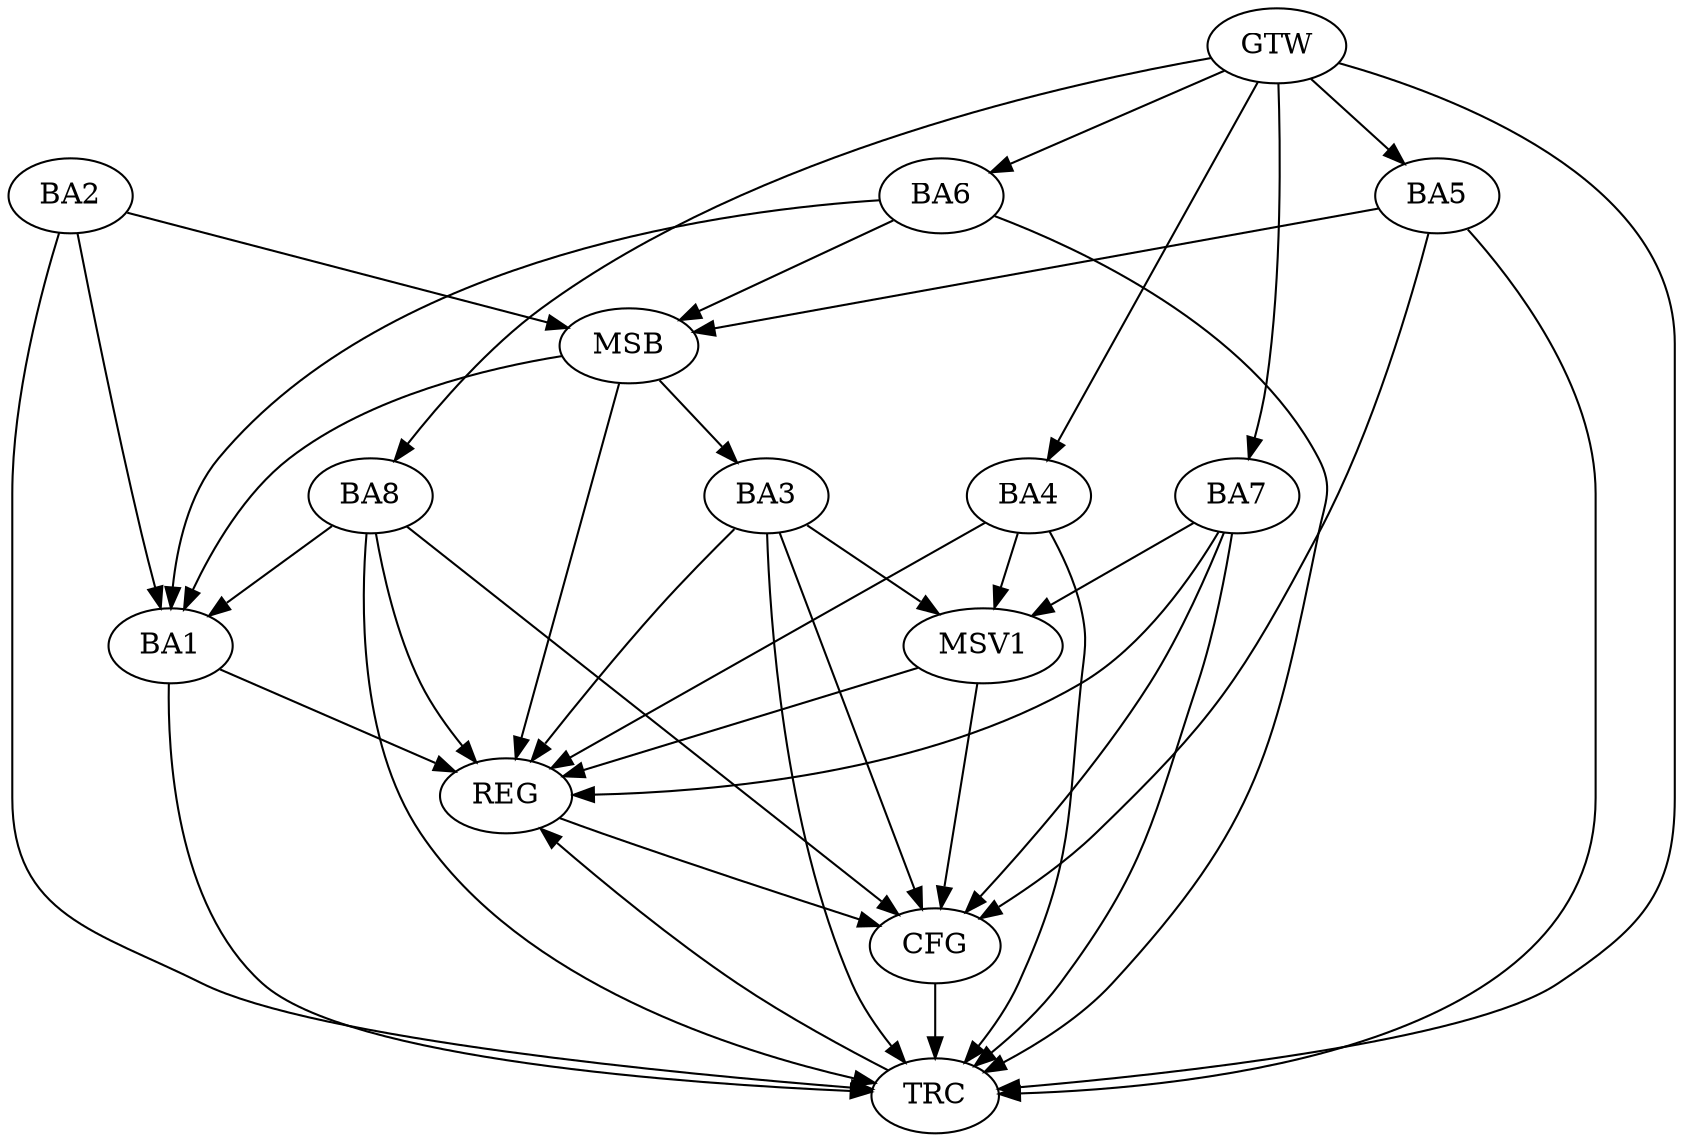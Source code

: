 strict digraph G {
  BA1 [ label="BA1" ];
  BA2 [ label="BA2" ];
  BA3 [ label="BA3" ];
  BA4 [ label="BA4" ];
  BA5 [ label="BA5" ];
  BA6 [ label="BA6" ];
  BA7 [ label="BA7" ];
  BA8 [ label="BA8" ];
  GTW [ label="GTW" ];
  REG [ label="REG" ];
  MSB [ label="MSB" ];
  CFG [ label="CFG" ];
  TRC [ label="TRC" ];
  MSV1 [ label="MSV1" ];
  BA8 -> BA1;
  GTW -> BA4;
  GTW -> BA5;
  GTW -> BA6;
  GTW -> BA7;
  GTW -> BA8;
  BA1 -> REG;
  BA3 -> REG;
  BA4 -> REG;
  BA7 -> REG;
  BA8 -> REG;
  BA2 -> MSB;
  MSB -> BA1;
  MSB -> REG;
  BA5 -> MSB;
  BA6 -> MSB;
  MSB -> BA3;
  BA5 -> CFG;
  BA7 -> CFG;
  BA3 -> CFG;
  BA8 -> CFG;
  REG -> CFG;
  BA1 -> TRC;
  BA2 -> TRC;
  BA3 -> TRC;
  BA4 -> TRC;
  BA5 -> TRC;
  BA6 -> TRC;
  BA7 -> TRC;
  BA8 -> TRC;
  GTW -> TRC;
  CFG -> TRC;
  TRC -> REG;
  BA2 -> BA1;
  BA6 -> BA1;
  BA3 -> MSV1;
  BA4 -> MSV1;
  BA7 -> MSV1;
  MSV1 -> REG;
  MSV1 -> CFG;
}
